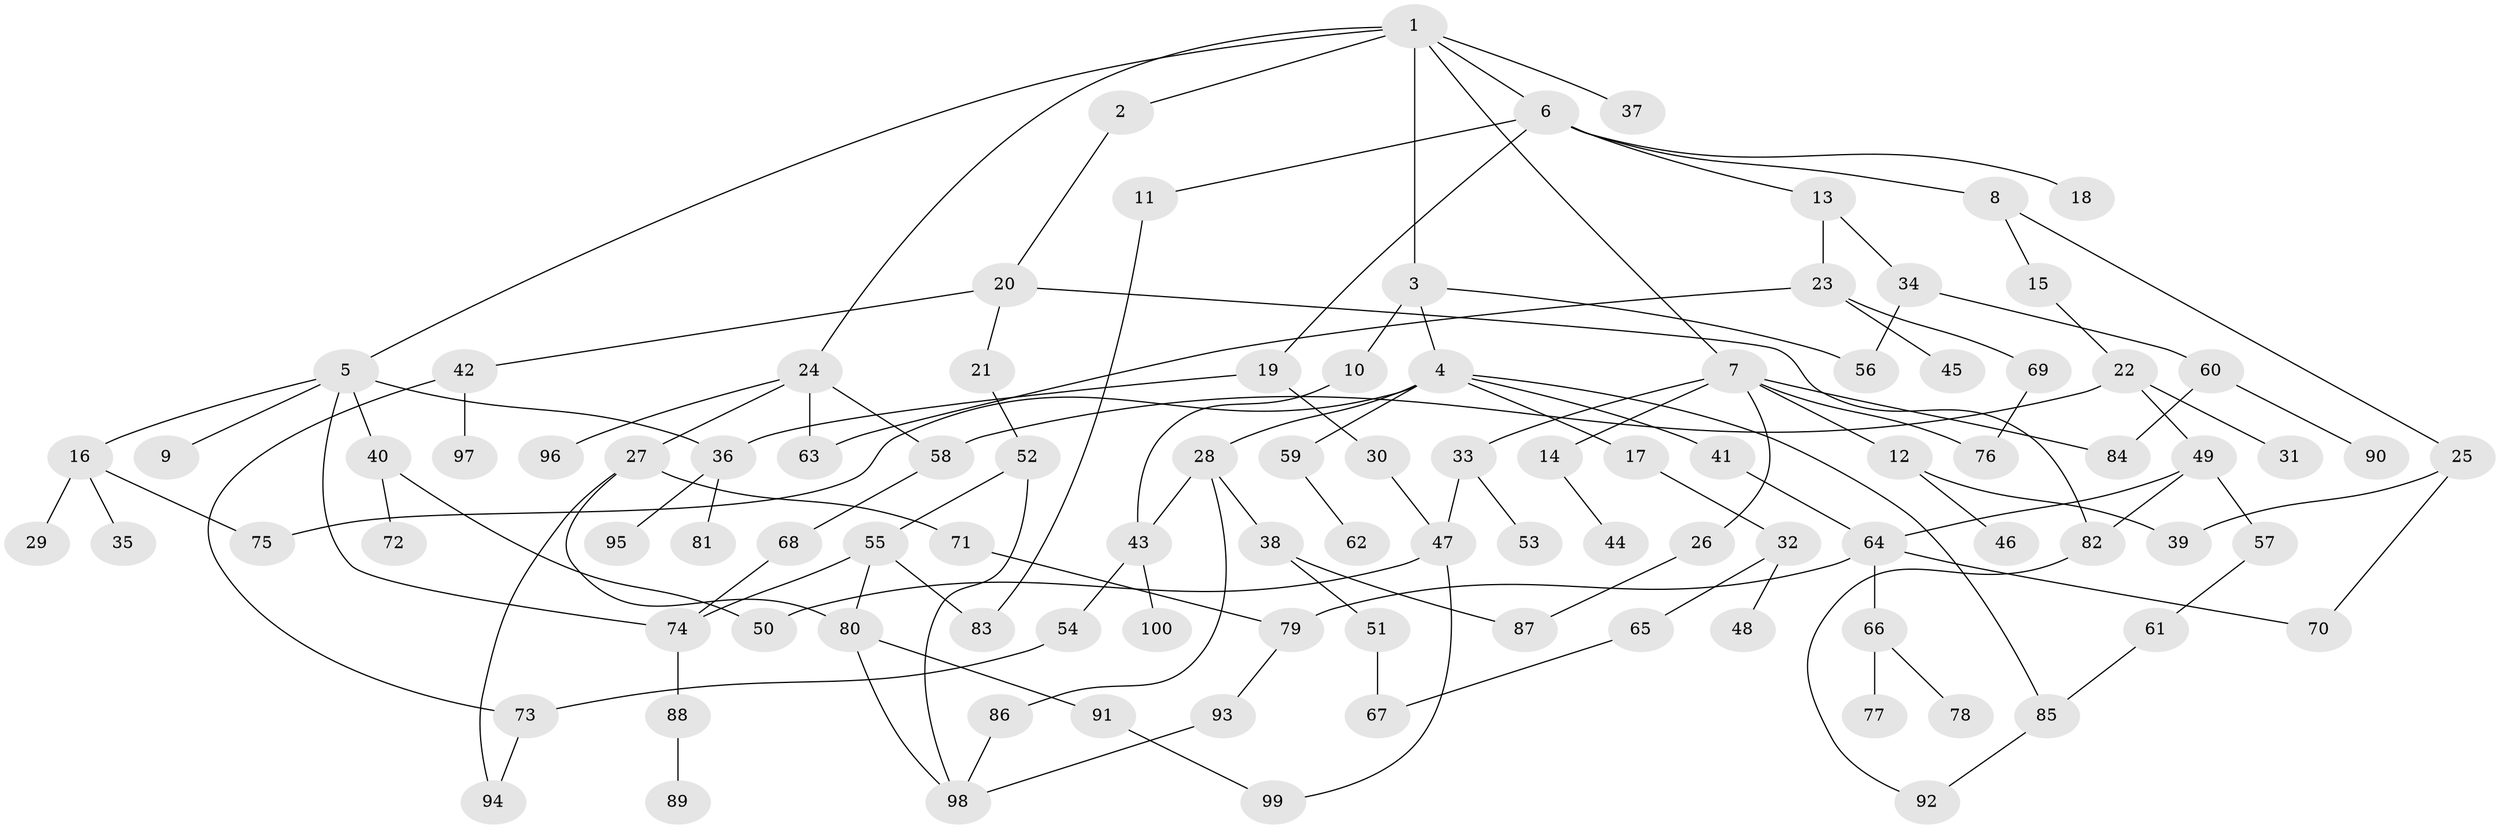 // Generated by graph-tools (version 1.1) at 2025/10/02/27/25 16:10:55]
// undirected, 100 vertices, 128 edges
graph export_dot {
graph [start="1"]
  node [color=gray90,style=filled];
  1;
  2;
  3;
  4;
  5;
  6;
  7;
  8;
  9;
  10;
  11;
  12;
  13;
  14;
  15;
  16;
  17;
  18;
  19;
  20;
  21;
  22;
  23;
  24;
  25;
  26;
  27;
  28;
  29;
  30;
  31;
  32;
  33;
  34;
  35;
  36;
  37;
  38;
  39;
  40;
  41;
  42;
  43;
  44;
  45;
  46;
  47;
  48;
  49;
  50;
  51;
  52;
  53;
  54;
  55;
  56;
  57;
  58;
  59;
  60;
  61;
  62;
  63;
  64;
  65;
  66;
  67;
  68;
  69;
  70;
  71;
  72;
  73;
  74;
  75;
  76;
  77;
  78;
  79;
  80;
  81;
  82;
  83;
  84;
  85;
  86;
  87;
  88;
  89;
  90;
  91;
  92;
  93;
  94;
  95;
  96;
  97;
  98;
  99;
  100;
  1 -- 2;
  1 -- 3;
  1 -- 5;
  1 -- 6;
  1 -- 7;
  1 -- 24;
  1 -- 37;
  2 -- 20;
  3 -- 4;
  3 -- 10;
  3 -- 56;
  4 -- 17;
  4 -- 28;
  4 -- 41;
  4 -- 59;
  4 -- 85;
  4 -- 75;
  5 -- 9;
  5 -- 16;
  5 -- 40;
  5 -- 36;
  5 -- 74;
  6 -- 8;
  6 -- 11;
  6 -- 13;
  6 -- 18;
  6 -- 19;
  7 -- 12;
  7 -- 14;
  7 -- 26;
  7 -- 33;
  7 -- 76;
  7 -- 84;
  8 -- 15;
  8 -- 25;
  10 -- 43;
  11 -- 83;
  12 -- 46;
  12 -- 39;
  13 -- 23;
  13 -- 34;
  14 -- 44;
  15 -- 22;
  16 -- 29;
  16 -- 35;
  16 -- 75;
  17 -- 32;
  19 -- 30;
  19 -- 36;
  20 -- 21;
  20 -- 42;
  20 -- 82;
  21 -- 52;
  22 -- 31;
  22 -- 49;
  22 -- 58;
  23 -- 45;
  23 -- 63;
  23 -- 69;
  24 -- 27;
  24 -- 96;
  24 -- 63;
  24 -- 58;
  25 -- 39;
  25 -- 70;
  26 -- 87;
  27 -- 71;
  27 -- 94;
  27 -- 80;
  28 -- 38;
  28 -- 86;
  28 -- 43;
  30 -- 47;
  32 -- 48;
  32 -- 65;
  33 -- 53;
  33 -- 47;
  34 -- 60;
  34 -- 56;
  36 -- 81;
  36 -- 95;
  38 -- 51;
  38 -- 87;
  40 -- 72;
  40 -- 50;
  41 -- 64;
  42 -- 97;
  42 -- 73;
  43 -- 54;
  43 -- 100;
  47 -- 50;
  47 -- 99;
  49 -- 57;
  49 -- 64;
  49 -- 82;
  51 -- 67;
  52 -- 55;
  52 -- 98;
  54 -- 73;
  55 -- 80;
  55 -- 74;
  55 -- 83;
  57 -- 61;
  58 -- 68;
  59 -- 62;
  60 -- 90;
  60 -- 84;
  61 -- 85;
  64 -- 66;
  64 -- 70;
  64 -- 79;
  65 -- 67;
  66 -- 77;
  66 -- 78;
  68 -- 74;
  69 -- 76;
  71 -- 79;
  73 -- 94;
  74 -- 88;
  79 -- 93;
  80 -- 91;
  80 -- 98;
  82 -- 92;
  85 -- 92;
  86 -- 98;
  88 -- 89;
  91 -- 99;
  93 -- 98;
}

